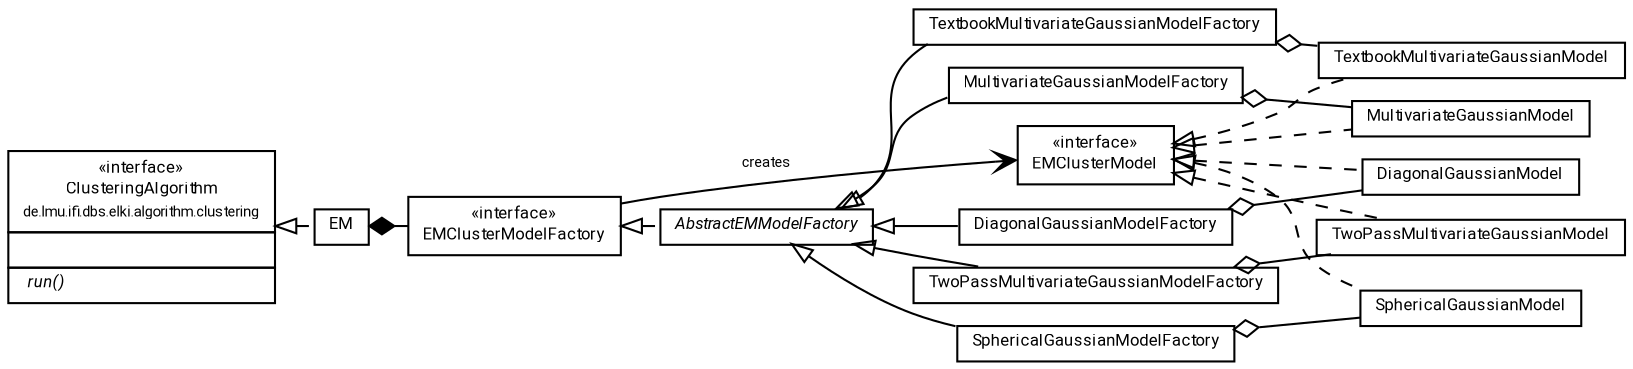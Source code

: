 #!/usr/local/bin/dot
#
# Class diagram 
# Generated by UMLGraph version R5_7_2-60-g0e99a6 (http://www.spinellis.gr/umlgraph/)
#

digraph G {
	graph [fontnames="svg"]
	edge [fontname="Roboto",fontsize=7,labelfontname="Roboto",labelfontsize=7,color="black"];
	node [fontname="Roboto",fontcolor="black",fontsize=8,shape=plaintext,margin=0,width=0,height=0];
	nodesep=0.15;
	ranksep=0.25;
	rankdir=LR;
	// de.lmu.ifi.dbs.elki.algorithm.clustering.em.TextbookMultivariateGaussianModelFactory<V extends de.lmu.ifi.dbs.elki.data.NumberVector>
	c249962 [label=<<table title="de.lmu.ifi.dbs.elki.algorithm.clustering.em.TextbookMultivariateGaussianModelFactory" border="0" cellborder="1" cellspacing="0" cellpadding="2" href="TextbookMultivariateGaussianModelFactory.html" target="_parent">
		<tr><td><table border="0" cellspacing="0" cellpadding="1">
		<tr><td align="center" balign="center"> <font face="Roboto">TextbookMultivariateGaussianModelFactory</font> </td></tr>
		</table></td></tr>
		</table>>, URL="TextbookMultivariateGaussianModelFactory.html"];
	// de.lmu.ifi.dbs.elki.algorithm.clustering.em.DiagonalGaussianModelFactory<V extends de.lmu.ifi.dbs.elki.data.NumberVector>
	c249964 [label=<<table title="de.lmu.ifi.dbs.elki.algorithm.clustering.em.DiagonalGaussianModelFactory" border="0" cellborder="1" cellspacing="0" cellpadding="2" href="DiagonalGaussianModelFactory.html" target="_parent">
		<tr><td><table border="0" cellspacing="0" cellpadding="1">
		<tr><td align="center" balign="center"> <font face="Roboto">DiagonalGaussianModelFactory</font> </td></tr>
		</table></td></tr>
		</table>>, URL="DiagonalGaussianModelFactory.html"];
	// de.lmu.ifi.dbs.elki.algorithm.clustering.em.SphericalGaussianModelFactory<V extends de.lmu.ifi.dbs.elki.data.NumberVector>
	c249966 [label=<<table title="de.lmu.ifi.dbs.elki.algorithm.clustering.em.SphericalGaussianModelFactory" border="0" cellborder="1" cellspacing="0" cellpadding="2" href="SphericalGaussianModelFactory.html" target="_parent">
		<tr><td><table border="0" cellspacing="0" cellpadding="1">
		<tr><td align="center" balign="center"> <font face="Roboto">SphericalGaussianModelFactory</font> </td></tr>
		</table></td></tr>
		</table>>, URL="SphericalGaussianModelFactory.html"];
	// de.lmu.ifi.dbs.elki.algorithm.clustering.em.AbstractEMModelFactory<V extends de.lmu.ifi.dbs.elki.data.NumberVector, M extends de.lmu.ifi.dbs.elki.data.model.MeanModel>
	c249968 [label=<<table title="de.lmu.ifi.dbs.elki.algorithm.clustering.em.AbstractEMModelFactory" border="0" cellborder="1" cellspacing="0" cellpadding="2" href="AbstractEMModelFactory.html" target="_parent">
		<tr><td><table border="0" cellspacing="0" cellpadding="1">
		<tr><td align="center" balign="center"> <font face="Roboto"><i>AbstractEMModelFactory</i></font> </td></tr>
		</table></td></tr>
		</table>>, URL="AbstractEMModelFactory.html"];
	// de.lmu.ifi.dbs.elki.algorithm.clustering.em.MultivariateGaussianModelFactory<V extends de.lmu.ifi.dbs.elki.data.NumberVector>
	c249970 [label=<<table title="de.lmu.ifi.dbs.elki.algorithm.clustering.em.MultivariateGaussianModelFactory" border="0" cellborder="1" cellspacing="0" cellpadding="2" href="MultivariateGaussianModelFactory.html" target="_parent">
		<tr><td><table border="0" cellspacing="0" cellpadding="1">
		<tr><td align="center" balign="center"> <font face="Roboto">MultivariateGaussianModelFactory</font> </td></tr>
		</table></td></tr>
		</table>>, URL="MultivariateGaussianModelFactory.html"];
	// de.lmu.ifi.dbs.elki.algorithm.clustering.em.EM<V extends de.lmu.ifi.dbs.elki.data.NumberVector, M extends de.lmu.ifi.dbs.elki.data.model.MeanModel>
	c249972 [label=<<table title="de.lmu.ifi.dbs.elki.algorithm.clustering.em.EM" border="0" cellborder="1" cellspacing="0" cellpadding="2" href="EM.html" target="_parent">
		<tr><td><table border="0" cellspacing="0" cellpadding="1">
		<tr><td align="center" balign="center"> <font face="Roboto">EM</font> </td></tr>
		</table></td></tr>
		</table>>, URL="EM.html"];
	// de.lmu.ifi.dbs.elki.algorithm.clustering.em.MultivariateGaussianModel
	c249974 [label=<<table title="de.lmu.ifi.dbs.elki.algorithm.clustering.em.MultivariateGaussianModel" border="0" cellborder="1" cellspacing="0" cellpadding="2" href="MultivariateGaussianModel.html" target="_parent">
		<tr><td><table border="0" cellspacing="0" cellpadding="1">
		<tr><td align="center" balign="center"> <font face="Roboto">MultivariateGaussianModel</font> </td></tr>
		</table></td></tr>
		</table>>, URL="MultivariateGaussianModel.html"];
	// de.lmu.ifi.dbs.elki.algorithm.clustering.em.EMClusterModel<M extends de.lmu.ifi.dbs.elki.data.model.MeanModel>
	c249975 [label=<<table title="de.lmu.ifi.dbs.elki.algorithm.clustering.em.EMClusterModel" border="0" cellborder="1" cellspacing="0" cellpadding="2" href="EMClusterModel.html" target="_parent">
		<tr><td><table border="0" cellspacing="0" cellpadding="1">
		<tr><td align="center" balign="center"> &#171;interface&#187; </td></tr>
		<tr><td align="center" balign="center"> <font face="Roboto">EMClusterModel</font> </td></tr>
		</table></td></tr>
		</table>>, URL="EMClusterModel.html"];
	// de.lmu.ifi.dbs.elki.algorithm.clustering.em.DiagonalGaussianModel
	c249976 [label=<<table title="de.lmu.ifi.dbs.elki.algorithm.clustering.em.DiagonalGaussianModel" border="0" cellborder="1" cellspacing="0" cellpadding="2" href="DiagonalGaussianModel.html" target="_parent">
		<tr><td><table border="0" cellspacing="0" cellpadding="1">
		<tr><td align="center" balign="center"> <font face="Roboto">DiagonalGaussianModel</font> </td></tr>
		</table></td></tr>
		</table>>, URL="DiagonalGaussianModel.html"];
	// de.lmu.ifi.dbs.elki.algorithm.clustering.em.EMClusterModelFactory<V extends de.lmu.ifi.dbs.elki.data.NumberVector, M extends de.lmu.ifi.dbs.elki.data.model.MeanModel>
	c249977 [label=<<table title="de.lmu.ifi.dbs.elki.algorithm.clustering.em.EMClusterModelFactory" border="0" cellborder="1" cellspacing="0" cellpadding="2" href="EMClusterModelFactory.html" target="_parent">
		<tr><td><table border="0" cellspacing="0" cellpadding="1">
		<tr><td align="center" balign="center"> &#171;interface&#187; </td></tr>
		<tr><td align="center" balign="center"> <font face="Roboto">EMClusterModelFactory</font> </td></tr>
		</table></td></tr>
		</table>>, URL="EMClusterModelFactory.html"];
	// de.lmu.ifi.dbs.elki.algorithm.clustering.em.SphericalGaussianModel
	c249978 [label=<<table title="de.lmu.ifi.dbs.elki.algorithm.clustering.em.SphericalGaussianModel" border="0" cellborder="1" cellspacing="0" cellpadding="2" href="SphericalGaussianModel.html" target="_parent">
		<tr><td><table border="0" cellspacing="0" cellpadding="1">
		<tr><td align="center" balign="center"> <font face="Roboto">SphericalGaussianModel</font> </td></tr>
		</table></td></tr>
		</table>>, URL="SphericalGaussianModel.html"];
	// de.lmu.ifi.dbs.elki.algorithm.clustering.em.TwoPassMultivariateGaussianModelFactory<V extends de.lmu.ifi.dbs.elki.data.NumberVector>
	c249979 [label=<<table title="de.lmu.ifi.dbs.elki.algorithm.clustering.em.TwoPassMultivariateGaussianModelFactory" border="0" cellborder="1" cellspacing="0" cellpadding="2" href="TwoPassMultivariateGaussianModelFactory.html" target="_parent">
		<tr><td><table border="0" cellspacing="0" cellpadding="1">
		<tr><td align="center" balign="center"> <font face="Roboto">TwoPassMultivariateGaussianModelFactory</font> </td></tr>
		</table></td></tr>
		</table>>, URL="TwoPassMultivariateGaussianModelFactory.html"];
	// de.lmu.ifi.dbs.elki.algorithm.clustering.em.TextbookMultivariateGaussianModel
	c249981 [label=<<table title="de.lmu.ifi.dbs.elki.algorithm.clustering.em.TextbookMultivariateGaussianModel" border="0" cellborder="1" cellspacing="0" cellpadding="2" href="TextbookMultivariateGaussianModel.html" target="_parent">
		<tr><td><table border="0" cellspacing="0" cellpadding="1">
		<tr><td align="center" balign="center"> <font face="Roboto">TextbookMultivariateGaussianModel</font> </td></tr>
		</table></td></tr>
		</table>>, URL="TextbookMultivariateGaussianModel.html"];
	// de.lmu.ifi.dbs.elki.algorithm.clustering.em.TwoPassMultivariateGaussianModel
	c249982 [label=<<table title="de.lmu.ifi.dbs.elki.algorithm.clustering.em.TwoPassMultivariateGaussianModel" border="0" cellborder="1" cellspacing="0" cellpadding="2" href="TwoPassMultivariateGaussianModel.html" target="_parent">
		<tr><td><table border="0" cellspacing="0" cellpadding="1">
		<tr><td align="center" balign="center"> <font face="Roboto">TwoPassMultivariateGaussianModel</font> </td></tr>
		</table></td></tr>
		</table>>, URL="TwoPassMultivariateGaussianModel.html"];
	// de.lmu.ifi.dbs.elki.algorithm.clustering.ClusteringAlgorithm<C extends de.lmu.ifi.dbs.elki.data.Clustering<? extends de.lmu.ifi.dbs.elki.data.model.Model>>
	c250266 [label=<<table title="de.lmu.ifi.dbs.elki.algorithm.clustering.ClusteringAlgorithm" border="0" cellborder="1" cellspacing="0" cellpadding="2" href="../ClusteringAlgorithm.html" target="_parent">
		<tr><td><table border="0" cellspacing="0" cellpadding="1">
		<tr><td align="center" balign="center"> &#171;interface&#187; </td></tr>
		<tr><td align="center" balign="center"> <font face="Roboto">ClusteringAlgorithm</font> </td></tr>
		<tr><td align="center" balign="center"> <font face="Roboto" point-size="7.0">de.lmu.ifi.dbs.elki.algorithm.clustering</font> </td></tr>
		</table></td></tr>
		<tr><td><table border="0" cellspacing="0" cellpadding="1">
		<tr><td align="left" balign="left">  </td></tr>
		</table></td></tr>
		<tr><td><table border="0" cellspacing="0" cellpadding="1">
		<tr><td align="left" balign="left"> <i> run()</i> </td></tr>
		</table></td></tr>
		</table>>, URL="../ClusteringAlgorithm.html"];
	// de.lmu.ifi.dbs.elki.algorithm.clustering.em.TextbookMultivariateGaussianModelFactory<V extends de.lmu.ifi.dbs.elki.data.NumberVector> extends de.lmu.ifi.dbs.elki.algorithm.clustering.em.AbstractEMModelFactory<V extends de.lmu.ifi.dbs.elki.data.NumberVector, M extends de.lmu.ifi.dbs.elki.data.model.MeanModel>
	c249968 -> c249962 [arrowtail=empty,dir=back,weight=10];
	// de.lmu.ifi.dbs.elki.algorithm.clustering.em.TextbookMultivariateGaussianModelFactory<V extends de.lmu.ifi.dbs.elki.data.NumberVector> has de.lmu.ifi.dbs.elki.algorithm.clustering.em.TextbookMultivariateGaussianModel
	c249962 -> c249981 [arrowhead=none,arrowtail=ediamond,dir=back,weight=4];
	// de.lmu.ifi.dbs.elki.algorithm.clustering.em.DiagonalGaussianModelFactory<V extends de.lmu.ifi.dbs.elki.data.NumberVector> extends de.lmu.ifi.dbs.elki.algorithm.clustering.em.AbstractEMModelFactory<V extends de.lmu.ifi.dbs.elki.data.NumberVector, M extends de.lmu.ifi.dbs.elki.data.model.MeanModel>
	c249968 -> c249964 [arrowtail=empty,dir=back,weight=10];
	// de.lmu.ifi.dbs.elki.algorithm.clustering.em.DiagonalGaussianModelFactory<V extends de.lmu.ifi.dbs.elki.data.NumberVector> has de.lmu.ifi.dbs.elki.algorithm.clustering.em.DiagonalGaussianModel
	c249964 -> c249976 [arrowhead=none,arrowtail=ediamond,dir=back,weight=4];
	// de.lmu.ifi.dbs.elki.algorithm.clustering.em.SphericalGaussianModelFactory<V extends de.lmu.ifi.dbs.elki.data.NumberVector> extends de.lmu.ifi.dbs.elki.algorithm.clustering.em.AbstractEMModelFactory<V extends de.lmu.ifi.dbs.elki.data.NumberVector, M extends de.lmu.ifi.dbs.elki.data.model.MeanModel>
	c249968 -> c249966 [arrowtail=empty,dir=back,weight=10];
	// de.lmu.ifi.dbs.elki.algorithm.clustering.em.SphericalGaussianModelFactory<V extends de.lmu.ifi.dbs.elki.data.NumberVector> has de.lmu.ifi.dbs.elki.algorithm.clustering.em.SphericalGaussianModel
	c249966 -> c249978 [arrowhead=none,arrowtail=ediamond,dir=back,weight=4];
	// de.lmu.ifi.dbs.elki.algorithm.clustering.em.AbstractEMModelFactory<V extends de.lmu.ifi.dbs.elki.data.NumberVector, M extends de.lmu.ifi.dbs.elki.data.model.MeanModel> implements de.lmu.ifi.dbs.elki.algorithm.clustering.em.EMClusterModelFactory<V extends de.lmu.ifi.dbs.elki.data.NumberVector, M extends de.lmu.ifi.dbs.elki.data.model.MeanModel>
	c249977 -> c249968 [arrowtail=empty,style=dashed,dir=back,weight=9];
	// de.lmu.ifi.dbs.elki.algorithm.clustering.em.MultivariateGaussianModelFactory<V extends de.lmu.ifi.dbs.elki.data.NumberVector> extends de.lmu.ifi.dbs.elki.algorithm.clustering.em.AbstractEMModelFactory<V extends de.lmu.ifi.dbs.elki.data.NumberVector, M extends de.lmu.ifi.dbs.elki.data.model.MeanModel>
	c249968 -> c249970 [arrowtail=empty,dir=back,weight=10];
	// de.lmu.ifi.dbs.elki.algorithm.clustering.em.MultivariateGaussianModelFactory<V extends de.lmu.ifi.dbs.elki.data.NumberVector> has de.lmu.ifi.dbs.elki.algorithm.clustering.em.MultivariateGaussianModel
	c249970 -> c249974 [arrowhead=none,arrowtail=ediamond,dir=back,weight=4];
	// de.lmu.ifi.dbs.elki.algorithm.clustering.em.EM<V extends de.lmu.ifi.dbs.elki.data.NumberVector, M extends de.lmu.ifi.dbs.elki.data.model.MeanModel> implements de.lmu.ifi.dbs.elki.algorithm.clustering.ClusteringAlgorithm<C extends de.lmu.ifi.dbs.elki.data.Clustering<? extends de.lmu.ifi.dbs.elki.data.model.Model>>
	c250266 -> c249972 [arrowtail=empty,style=dashed,dir=back,weight=9];
	// de.lmu.ifi.dbs.elki.algorithm.clustering.em.EM<V extends de.lmu.ifi.dbs.elki.data.NumberVector, M extends de.lmu.ifi.dbs.elki.data.model.MeanModel> composed de.lmu.ifi.dbs.elki.algorithm.clustering.em.EMClusterModelFactory<V extends de.lmu.ifi.dbs.elki.data.NumberVector, M extends de.lmu.ifi.dbs.elki.data.model.MeanModel>
	c249972 -> c249977 [arrowhead=none,arrowtail=diamond,dir=back,weight=6];
	// de.lmu.ifi.dbs.elki.algorithm.clustering.em.MultivariateGaussianModel implements de.lmu.ifi.dbs.elki.algorithm.clustering.em.EMClusterModel<M extends de.lmu.ifi.dbs.elki.data.model.MeanModel>
	c249975 -> c249974 [arrowtail=empty,style=dashed,dir=back,weight=9];
	// de.lmu.ifi.dbs.elki.algorithm.clustering.em.DiagonalGaussianModel implements de.lmu.ifi.dbs.elki.algorithm.clustering.em.EMClusterModel<M extends de.lmu.ifi.dbs.elki.data.model.MeanModel>
	c249975 -> c249976 [arrowtail=empty,style=dashed,dir=back,weight=9];
	// de.lmu.ifi.dbs.elki.algorithm.clustering.em.EMClusterModelFactory<V extends de.lmu.ifi.dbs.elki.data.NumberVector, M extends de.lmu.ifi.dbs.elki.data.model.MeanModel> navassoc de.lmu.ifi.dbs.elki.algorithm.clustering.em.EMClusterModel<M extends de.lmu.ifi.dbs.elki.data.model.MeanModel>
	c249977 -> c249975 [arrowhead=open,weight=1,label="creates"];
	// de.lmu.ifi.dbs.elki.algorithm.clustering.em.SphericalGaussianModel implements de.lmu.ifi.dbs.elki.algorithm.clustering.em.EMClusterModel<M extends de.lmu.ifi.dbs.elki.data.model.MeanModel>
	c249975 -> c249978 [arrowtail=empty,style=dashed,dir=back,weight=9];
	// de.lmu.ifi.dbs.elki.algorithm.clustering.em.TwoPassMultivariateGaussianModelFactory<V extends de.lmu.ifi.dbs.elki.data.NumberVector> extends de.lmu.ifi.dbs.elki.algorithm.clustering.em.AbstractEMModelFactory<V extends de.lmu.ifi.dbs.elki.data.NumberVector, M extends de.lmu.ifi.dbs.elki.data.model.MeanModel>
	c249968 -> c249979 [arrowtail=empty,dir=back,weight=10];
	// de.lmu.ifi.dbs.elki.algorithm.clustering.em.TwoPassMultivariateGaussianModelFactory<V extends de.lmu.ifi.dbs.elki.data.NumberVector> has de.lmu.ifi.dbs.elki.algorithm.clustering.em.TwoPassMultivariateGaussianModel
	c249979 -> c249982 [arrowhead=none,arrowtail=ediamond,dir=back,weight=4];
	// de.lmu.ifi.dbs.elki.algorithm.clustering.em.TextbookMultivariateGaussianModel implements de.lmu.ifi.dbs.elki.algorithm.clustering.em.EMClusterModel<M extends de.lmu.ifi.dbs.elki.data.model.MeanModel>
	c249975 -> c249981 [arrowtail=empty,style=dashed,dir=back,weight=9];
	// de.lmu.ifi.dbs.elki.algorithm.clustering.em.TwoPassMultivariateGaussianModel implements de.lmu.ifi.dbs.elki.algorithm.clustering.em.EMClusterModel<M extends de.lmu.ifi.dbs.elki.data.model.MeanModel>
	c249975 -> c249982 [arrowtail=empty,style=dashed,dir=back,weight=9];
}

